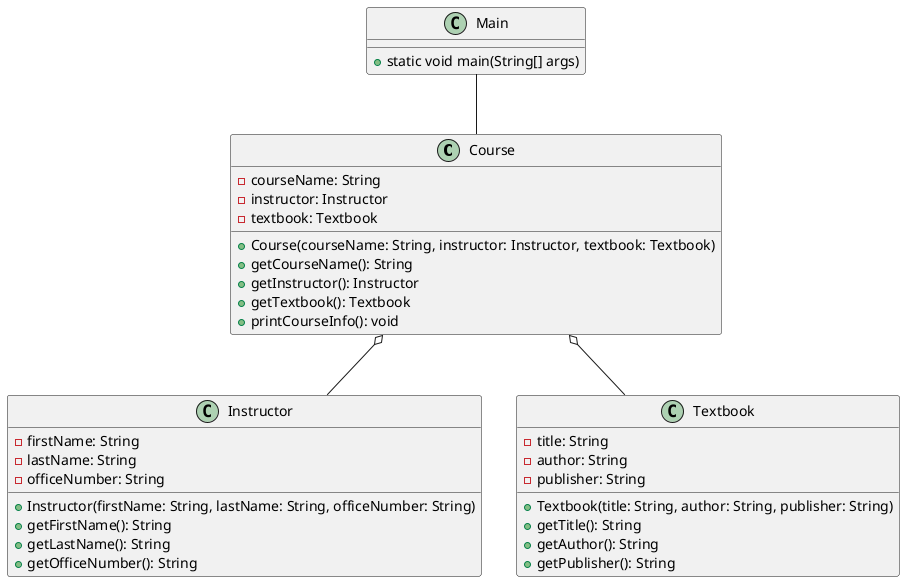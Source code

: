 @startuml

Course o-- Instructor
Course o-- Textbook
Main -- Course

class Course {
    -courseName: String
    -instructor: Instructor
    -textbook: Textbook
    +Course(courseName: String, instructor: Instructor, textbook: Textbook)
    +getCourseName(): String
    +getInstructor(): Instructor
    +getTextbook(): Textbook
    +printCourseInfo(): void
}

class Instructor {
    -firstName: String
    -lastName: String
    -officeNumber: String
    +Instructor(firstName: String, lastName: String, officeNumber: String)
    +getFirstName(): String
    +getLastName(): String
    +getOfficeNumber(): String
}

class Textbook {
    -title: String
    -author: String
    -publisher: String
    +Textbook(title: String, author: String, publisher: String)
    +getTitle(): String
    +getAuthor(): String
    +getPublisher(): String
}

class Main {
    +static void main(String[] args)
}

@enduml